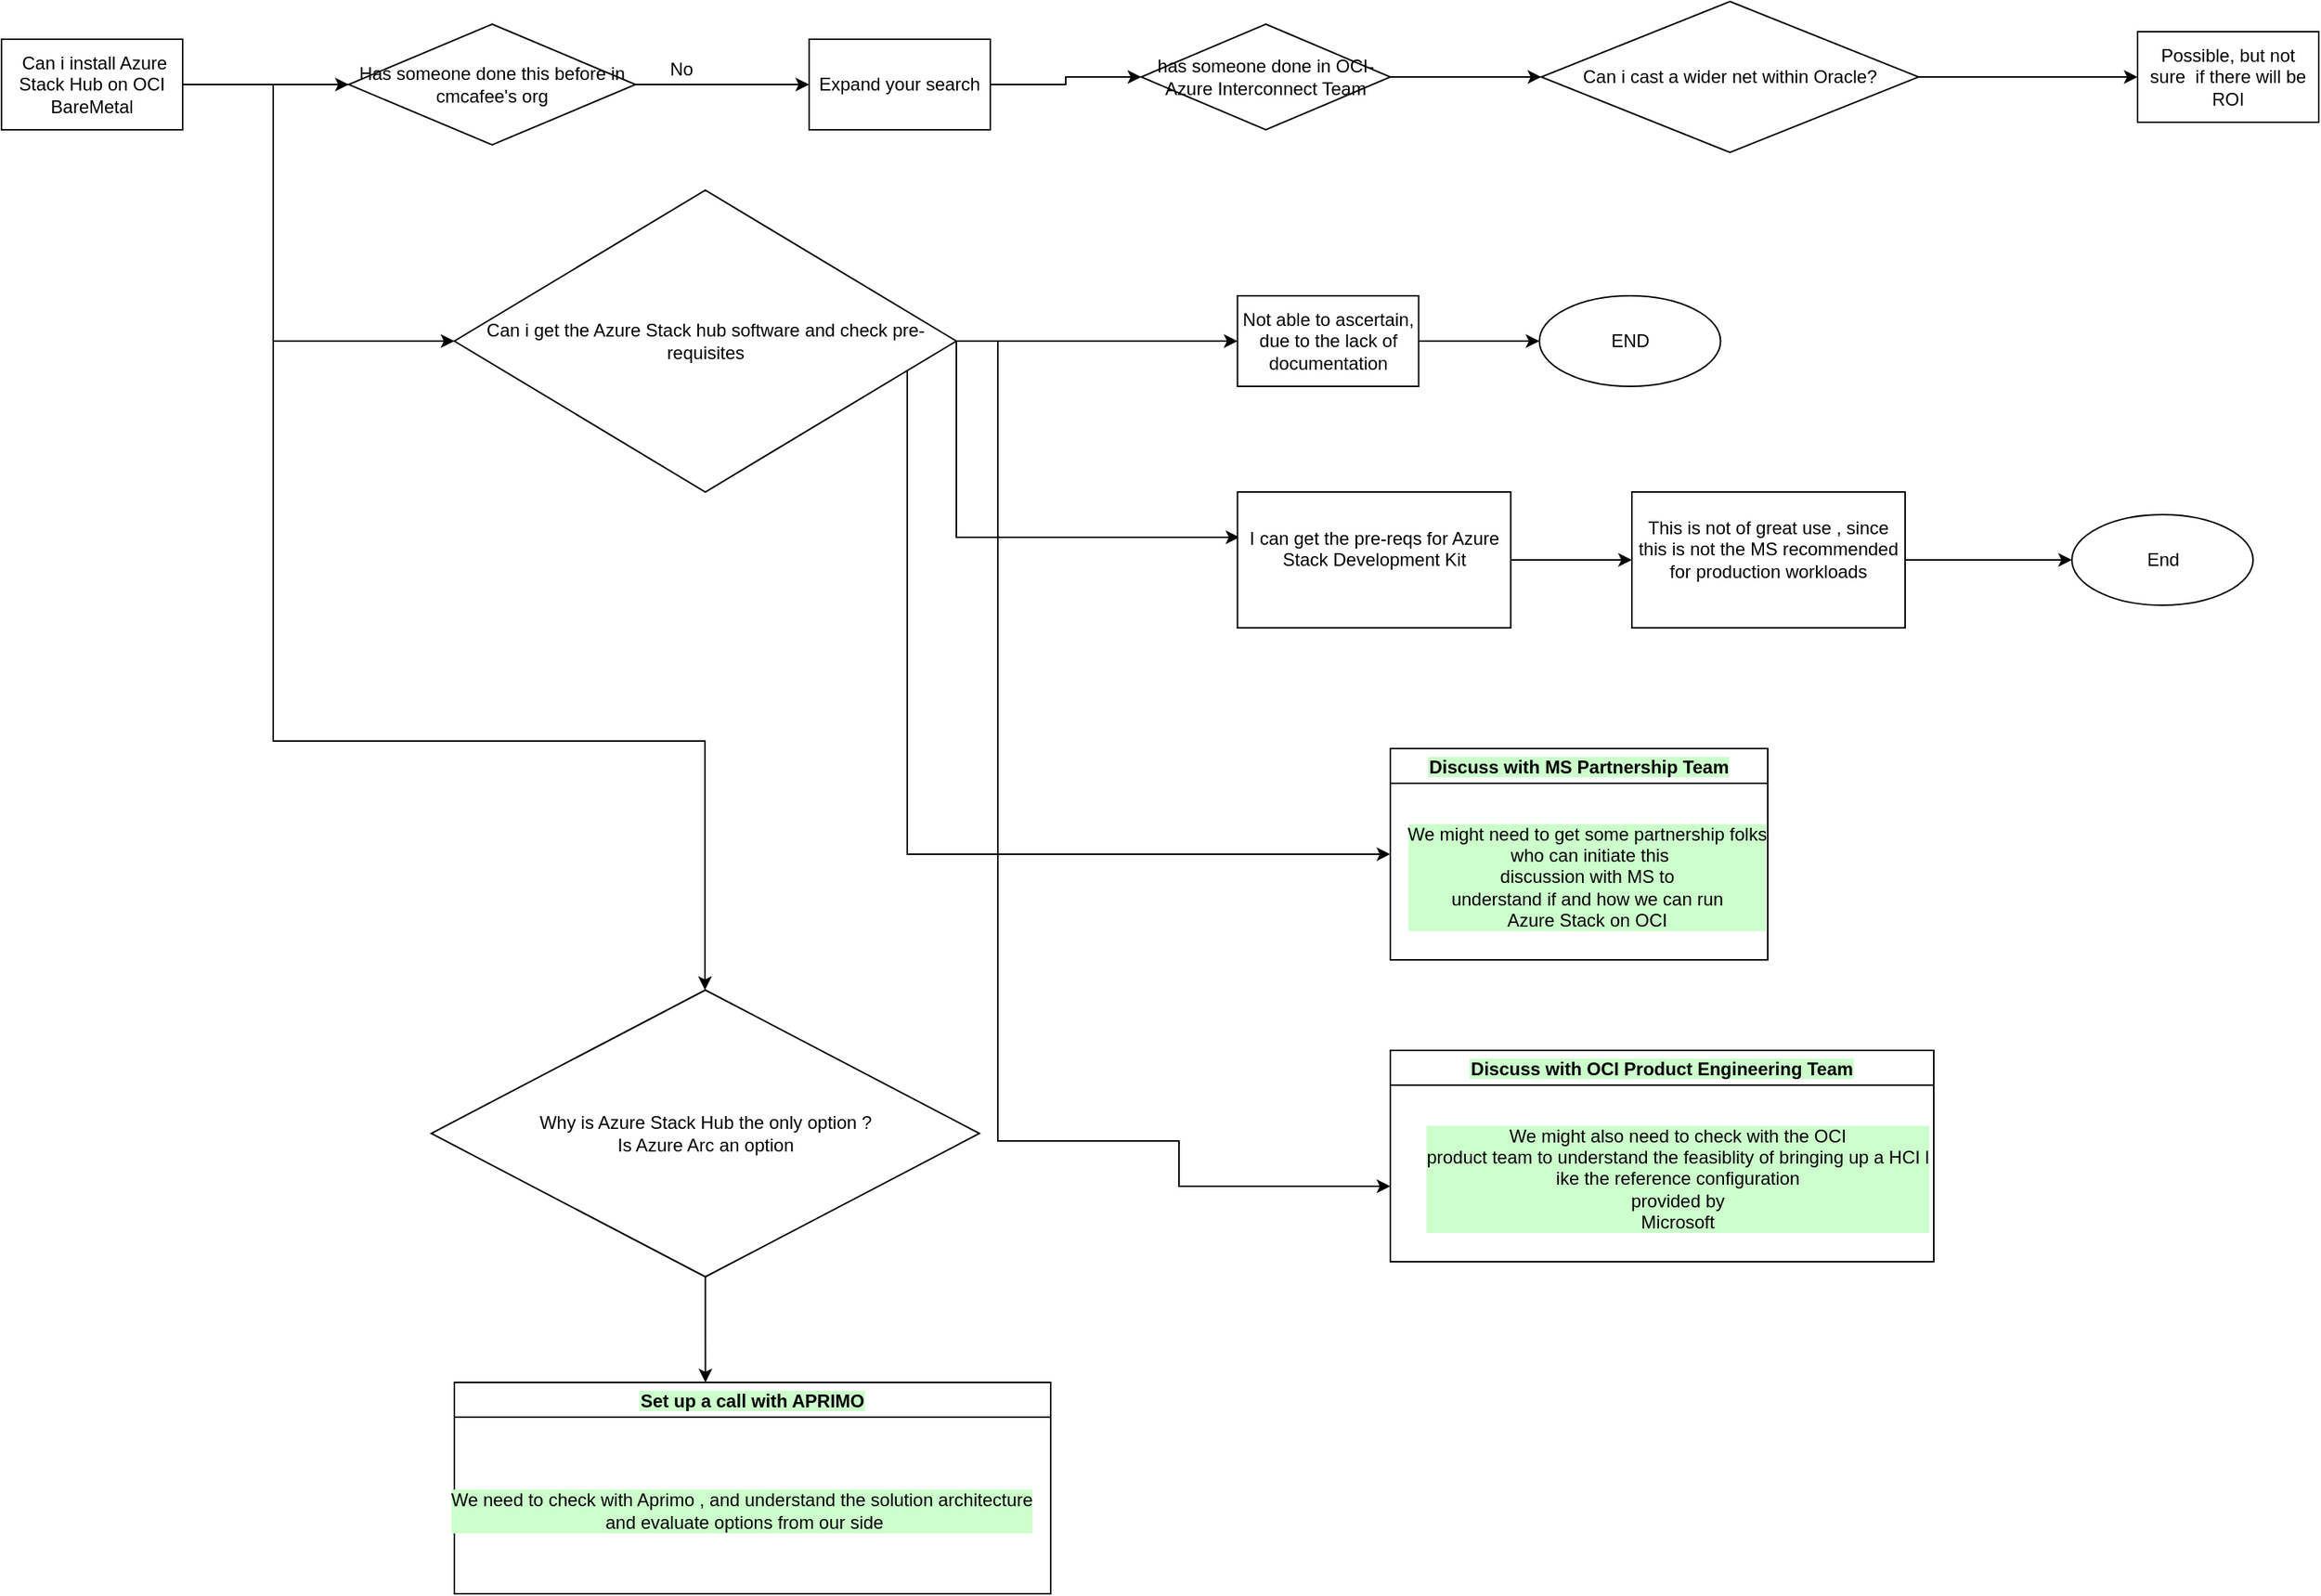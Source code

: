 <mxfile version="20.4.0" type="github">
  <diagram id="fVedEmRO5uLyhMAxF2ie" name="Page-1">
    <mxGraphModel dx="1780" dy="1070" grid="1" gridSize="10" guides="1" tooltips="1" connect="1" arrows="1" fold="1" page="1" pageScale="1" pageWidth="850" pageHeight="1100" math="0" shadow="0">
      <root>
        <mxCell id="0" />
        <mxCell id="1" parent="0" />
        <mxCell id="olI5NsrXjDAWR4fgo8TI-3" value="" style="edgeStyle=orthogonalEdgeStyle;rounded=0;orthogonalLoop=1;jettySize=auto;html=1;" edge="1" parent="1" source="olI5NsrXjDAWR4fgo8TI-1" target="olI5NsrXjDAWR4fgo8TI-2">
          <mxGeometry relative="1" as="geometry" />
        </mxCell>
        <mxCell id="olI5NsrXjDAWR4fgo8TI-12" value="" style="edgeStyle=orthogonalEdgeStyle;rounded=0;orthogonalLoop=1;jettySize=auto;html=1;entryX=0;entryY=0.5;entryDx=0;entryDy=0;" edge="1" parent="1" source="olI5NsrXjDAWR4fgo8TI-1" target="olI5NsrXjDAWR4fgo8TI-11">
          <mxGeometry relative="1" as="geometry">
            <Array as="points">
              <mxPoint x="330" y="120" />
              <mxPoint x="330" y="290" />
              <mxPoint x="425" y="290" />
            </Array>
          </mxGeometry>
        </mxCell>
        <mxCell id="olI5NsrXjDAWR4fgo8TI-1" value="&amp;nbsp;Can i install Azure Stack Hub on OCI BareMetal" style="rounded=0;whiteSpace=wrap;html=1;" vertex="1" parent="1">
          <mxGeometry x="150" y="90" width="120" height="60" as="geometry" />
        </mxCell>
        <mxCell id="olI5NsrXjDAWR4fgo8TI-5" value="" style="edgeStyle=orthogonalEdgeStyle;rounded=0;orthogonalLoop=1;jettySize=auto;html=1;" edge="1" parent="1" source="olI5NsrXjDAWR4fgo8TI-2" target="olI5NsrXjDAWR4fgo8TI-4">
          <mxGeometry relative="1" as="geometry" />
        </mxCell>
        <mxCell id="olI5NsrXjDAWR4fgo8TI-2" value="Has someone done this before in cmcafee&#39;s org" style="rhombus;whiteSpace=wrap;html=1;rounded=0;" vertex="1" parent="1">
          <mxGeometry x="380" y="80" width="190" height="80" as="geometry" />
        </mxCell>
        <mxCell id="olI5NsrXjDAWR4fgo8TI-8" value="" style="edgeStyle=orthogonalEdgeStyle;rounded=0;orthogonalLoop=1;jettySize=auto;html=1;" edge="1" parent="1" source="olI5NsrXjDAWR4fgo8TI-4" target="olI5NsrXjDAWR4fgo8TI-7">
          <mxGeometry relative="1" as="geometry" />
        </mxCell>
        <mxCell id="olI5NsrXjDAWR4fgo8TI-4" value="Expand your search" style="whiteSpace=wrap;html=1;rounded=0;" vertex="1" parent="1">
          <mxGeometry x="685" y="90" width="120" height="60" as="geometry" />
        </mxCell>
        <mxCell id="olI5NsrXjDAWR4fgo8TI-6" value="No" style="text;html=1;align=center;verticalAlign=middle;resizable=0;points=[];autosize=1;strokeColor=none;fillColor=none;" vertex="1" parent="1">
          <mxGeometry x="580" y="95" width="40" height="30" as="geometry" />
        </mxCell>
        <mxCell id="olI5NsrXjDAWR4fgo8TI-10" value="" style="edgeStyle=orthogonalEdgeStyle;rounded=0;orthogonalLoop=1;jettySize=auto;html=1;" edge="1" parent="1" source="olI5NsrXjDAWR4fgo8TI-7" target="olI5NsrXjDAWR4fgo8TI-9">
          <mxGeometry relative="1" as="geometry" />
        </mxCell>
        <mxCell id="olI5NsrXjDAWR4fgo8TI-7" value="has someone done in OCI-Azure Interconnect Team" style="rhombus;whiteSpace=wrap;html=1;rounded=0;" vertex="1" parent="1">
          <mxGeometry x="905" y="80" width="165" height="70" as="geometry" />
        </mxCell>
        <mxCell id="olI5NsrXjDAWR4fgo8TI-23" value="" style="edgeStyle=orthogonalEdgeStyle;rounded=0;orthogonalLoop=1;jettySize=auto;html=1;" edge="1" parent="1" source="olI5NsrXjDAWR4fgo8TI-9" target="olI5NsrXjDAWR4fgo8TI-22">
          <mxGeometry relative="1" as="geometry" />
        </mxCell>
        <mxCell id="olI5NsrXjDAWR4fgo8TI-9" value="Can i cast a wider net within Oracle?" style="rhombus;whiteSpace=wrap;html=1;rounded=0;" vertex="1" parent="1">
          <mxGeometry x="1170" y="65" width="250" height="100" as="geometry" />
        </mxCell>
        <mxCell id="olI5NsrXjDAWR4fgo8TI-17" value="" style="edgeStyle=orthogonalEdgeStyle;rounded=0;orthogonalLoop=1;jettySize=auto;html=1;entryX=0;entryY=0.5;entryDx=0;entryDy=0;" edge="1" parent="1" source="olI5NsrXjDAWR4fgo8TI-11" target="olI5NsrXjDAWR4fgo8TI-16">
          <mxGeometry relative="1" as="geometry">
            <mxPoint x="890" y="290" as="targetPoint" />
          </mxGeometry>
        </mxCell>
        <mxCell id="olI5NsrXjDAWR4fgo8TI-18" style="edgeStyle=orthogonalEdgeStyle;rounded=0;orthogonalLoop=1;jettySize=auto;html=1;exitX=1;exitY=0.5;exitDx=0;exitDy=0;entryX=0.007;entryY=0.344;entryDx=0;entryDy=0;entryPerimeter=0;" edge="1" parent="1" source="olI5NsrXjDAWR4fgo8TI-11" target="olI5NsrXjDAWR4fgo8TI-19">
          <mxGeometry relative="1" as="geometry">
            <mxPoint x="975" y="420" as="targetPoint" />
            <mxPoint x="805" y="280" as="sourcePoint" />
            <Array as="points">
              <mxPoint x="783" y="420" />
            </Array>
          </mxGeometry>
        </mxCell>
        <mxCell id="olI5NsrXjDAWR4fgo8TI-24" style="edgeStyle=orthogonalEdgeStyle;rounded=0;orthogonalLoop=1;jettySize=auto;html=1;entryX=0;entryY=0.333;entryDx=0;entryDy=0;entryPerimeter=0;" edge="1" parent="1" source="olI5NsrXjDAWR4fgo8TI-11" target="olI5NsrXjDAWR4fgo8TI-44">
          <mxGeometry relative="1" as="geometry">
            <mxPoint x="936.08" y="654.08" as="targetPoint" />
            <Array as="points">
              <mxPoint x="750" y="630" />
            </Array>
          </mxGeometry>
        </mxCell>
        <mxCell id="olI5NsrXjDAWR4fgo8TI-27" style="edgeStyle=orthogonalEdgeStyle;rounded=0;orthogonalLoop=1;jettySize=auto;html=1;" edge="1" parent="1" source="olI5NsrXjDAWR4fgo8TI-11">
          <mxGeometry relative="1" as="geometry">
            <mxPoint x="616" y="720" as="targetPoint" />
            <Array as="points">
              <mxPoint x="330" y="290" />
              <mxPoint x="330" y="555" />
              <mxPoint x="616" y="555" />
            </Array>
          </mxGeometry>
        </mxCell>
        <mxCell id="olI5NsrXjDAWR4fgo8TI-32" style="edgeStyle=orthogonalEdgeStyle;rounded=0;orthogonalLoop=1;jettySize=auto;html=1;" edge="1" parent="1" source="olI5NsrXjDAWR4fgo8TI-11">
          <mxGeometry relative="1" as="geometry">
            <mxPoint x="1070" y="850" as="targetPoint" />
            <Array as="points">
              <mxPoint x="810" y="290" />
              <mxPoint x="810" y="820" />
              <mxPoint x="930" y="820" />
            </Array>
          </mxGeometry>
        </mxCell>
        <mxCell id="olI5NsrXjDAWR4fgo8TI-11" value="Can i get the Azure Stack hub software and check pre-requisites " style="rhombus;whiteSpace=wrap;html=1;rounded=0;" vertex="1" parent="1">
          <mxGeometry x="450" y="190" width="332.5" height="200" as="geometry" />
        </mxCell>
        <mxCell id="olI5NsrXjDAWR4fgo8TI-50" value="" style="edgeStyle=orthogonalEdgeStyle;rounded=0;orthogonalLoop=1;jettySize=auto;html=1;" edge="1" parent="1" source="olI5NsrXjDAWR4fgo8TI-16" target="olI5NsrXjDAWR4fgo8TI-49">
          <mxGeometry relative="1" as="geometry" />
        </mxCell>
        <mxCell id="olI5NsrXjDAWR4fgo8TI-16" value="Not able to ascertain, due to the lack of documentation" style="whiteSpace=wrap;html=1;rounded=0;" vertex="1" parent="1">
          <mxGeometry x="968.75" y="260" width="120" height="60" as="geometry" />
        </mxCell>
        <mxCell id="olI5NsrXjDAWR4fgo8TI-21" value="" style="edgeStyle=orthogonalEdgeStyle;rounded=0;orthogonalLoop=1;jettySize=auto;html=1;" edge="1" parent="1" source="olI5NsrXjDAWR4fgo8TI-19" target="olI5NsrXjDAWR4fgo8TI-20">
          <mxGeometry relative="1" as="geometry" />
        </mxCell>
        <mxCell id="olI5NsrXjDAWR4fgo8TI-19" value="&lt;div&gt;I can get the pre-reqs for Azure Stack Development Kit &lt;br&gt;&lt;/div&gt;&lt;div&gt;&lt;br&gt;&lt;/div&gt;" style="rounded=0;whiteSpace=wrap;html=1;" vertex="1" parent="1">
          <mxGeometry x="968.75" y="390" width="181" height="90" as="geometry" />
        </mxCell>
        <mxCell id="olI5NsrXjDAWR4fgo8TI-52" value="" style="edgeStyle=orthogonalEdgeStyle;rounded=0;orthogonalLoop=1;jettySize=auto;html=1;" edge="1" parent="1" source="olI5NsrXjDAWR4fgo8TI-20" target="olI5NsrXjDAWR4fgo8TI-51">
          <mxGeometry relative="1" as="geometry" />
        </mxCell>
        <mxCell id="olI5NsrXjDAWR4fgo8TI-20" value="&lt;div&gt;This is not of great use , since this is not the MS recommended for production workloads&lt;br&gt;&lt;/div&gt;&lt;div&gt;&lt;br&gt;&lt;/div&gt;" style="rounded=0;whiteSpace=wrap;html=1;" vertex="1" parent="1">
          <mxGeometry x="1230" y="390" width="181" height="90" as="geometry" />
        </mxCell>
        <mxCell id="olI5NsrXjDAWR4fgo8TI-22" value="Possible, but not sure&amp;nbsp; if there will be ROI" style="whiteSpace=wrap;html=1;rounded=0;" vertex="1" parent="1">
          <mxGeometry x="1565" y="85" width="120" height="60" as="geometry" />
        </mxCell>
        <mxCell id="olI5NsrXjDAWR4fgo8TI-29" style="edgeStyle=orthogonalEdgeStyle;rounded=0;orthogonalLoop=1;jettySize=auto;html=1;" edge="1" parent="1" source="olI5NsrXjDAWR4fgo8TI-28">
          <mxGeometry relative="1" as="geometry">
            <mxPoint x="616.3" y="980" as="targetPoint" />
          </mxGeometry>
        </mxCell>
        <mxCell id="olI5NsrXjDAWR4fgo8TI-28" value="Why is Azure Stack Hub the only option ? &lt;br&gt;Is Azure Arc an option" style="rhombus;whiteSpace=wrap;html=1;" vertex="1" parent="1">
          <mxGeometry x="434.68" y="720" width="363.13" height="190" as="geometry" />
        </mxCell>
        <mxCell id="olI5NsrXjDAWR4fgo8TI-39" value="Discuss with MS Partnership Team" style="swimlane;labelBackgroundColor=#CCFFCC;" vertex="1" parent="1">
          <mxGeometry x="1070" y="560" width="250" height="140" as="geometry" />
        </mxCell>
        <mxCell id="olI5NsrXjDAWR4fgo8TI-44" value="&lt;div&gt;We might need to get some partnership folks&lt;/div&gt;&lt;div&gt;&amp;nbsp;who can initiate this&lt;/div&gt;&lt;div&gt; discussion with MS to &lt;br&gt;&lt;/div&gt;&lt;div&gt;understand if and how we can run &lt;br&gt;&lt;/div&gt;&lt;div&gt;Azure Stack on OCI&lt;/div&gt;" style="text;html=1;align=center;verticalAlign=middle;resizable=0;points=[];autosize=1;strokeColor=none;fillColor=none;labelBackgroundColor=#CCFFCC;" vertex="1" parent="olI5NsrXjDAWR4fgo8TI-39">
          <mxGeometry y="40" width="260" height="90" as="geometry" />
        </mxCell>
        <mxCell id="olI5NsrXjDAWR4fgo8TI-45" value="Discuss with OCI Product Engineering Team" style="swimlane;labelBackgroundColor=#CCFFCC;" vertex="1" parent="1">
          <mxGeometry x="1070" y="760" width="360" height="140" as="geometry" />
        </mxCell>
        <mxCell id="olI5NsrXjDAWR4fgo8TI-46" value="&lt;div&gt;We might also need to check with the OCI &lt;br&gt;product team to understand the feasiblity of bringing up a HCI l&lt;/div&gt;&lt;div&gt;ike the reference configuration &lt;br&gt;&lt;/div&gt;&lt;div&gt;provided by &lt;br&gt;&lt;/div&gt;Microsoft" style="text;html=1;align=center;verticalAlign=middle;resizable=0;points=[];autosize=1;strokeColor=none;fillColor=none;labelBackgroundColor=#CCFFCC;" vertex="1" parent="olI5NsrXjDAWR4fgo8TI-45">
          <mxGeometry x="10" y="40" width="360" height="90" as="geometry" />
        </mxCell>
        <mxCell id="olI5NsrXjDAWR4fgo8TI-47" value="Set up a call with APRIMO" style="swimlane;labelBackgroundColor=#CCFFCC;" vertex="1" parent="1">
          <mxGeometry x="450" y="980" width="395" height="140" as="geometry" />
        </mxCell>
        <mxCell id="olI5NsrXjDAWR4fgo8TI-48" value="&lt;div&gt;We need to check with Aprimo , and understand the solution architecture&lt;/div&gt;&lt;div&gt;&amp;nbsp;and evaluate options from our side &lt;/div&gt;" style="text;html=1;align=center;verticalAlign=middle;resizable=0;points=[];autosize=1;strokeColor=none;fillColor=none;labelBackgroundColor=#CCFFCC;" vertex="1" parent="olI5NsrXjDAWR4fgo8TI-47">
          <mxGeometry x="-15" y="65" width="410" height="40" as="geometry" />
        </mxCell>
        <mxCell id="olI5NsrXjDAWR4fgo8TI-49" value="END" style="ellipse;whiteSpace=wrap;html=1;rounded=0;" vertex="1" parent="1">
          <mxGeometry x="1168.75" y="260" width="120" height="60" as="geometry" />
        </mxCell>
        <mxCell id="olI5NsrXjDAWR4fgo8TI-51" value="End" style="ellipse;whiteSpace=wrap;html=1;rounded=0;" vertex="1" parent="1">
          <mxGeometry x="1521.5" y="405" width="120" height="60" as="geometry" />
        </mxCell>
      </root>
    </mxGraphModel>
  </diagram>
</mxfile>
